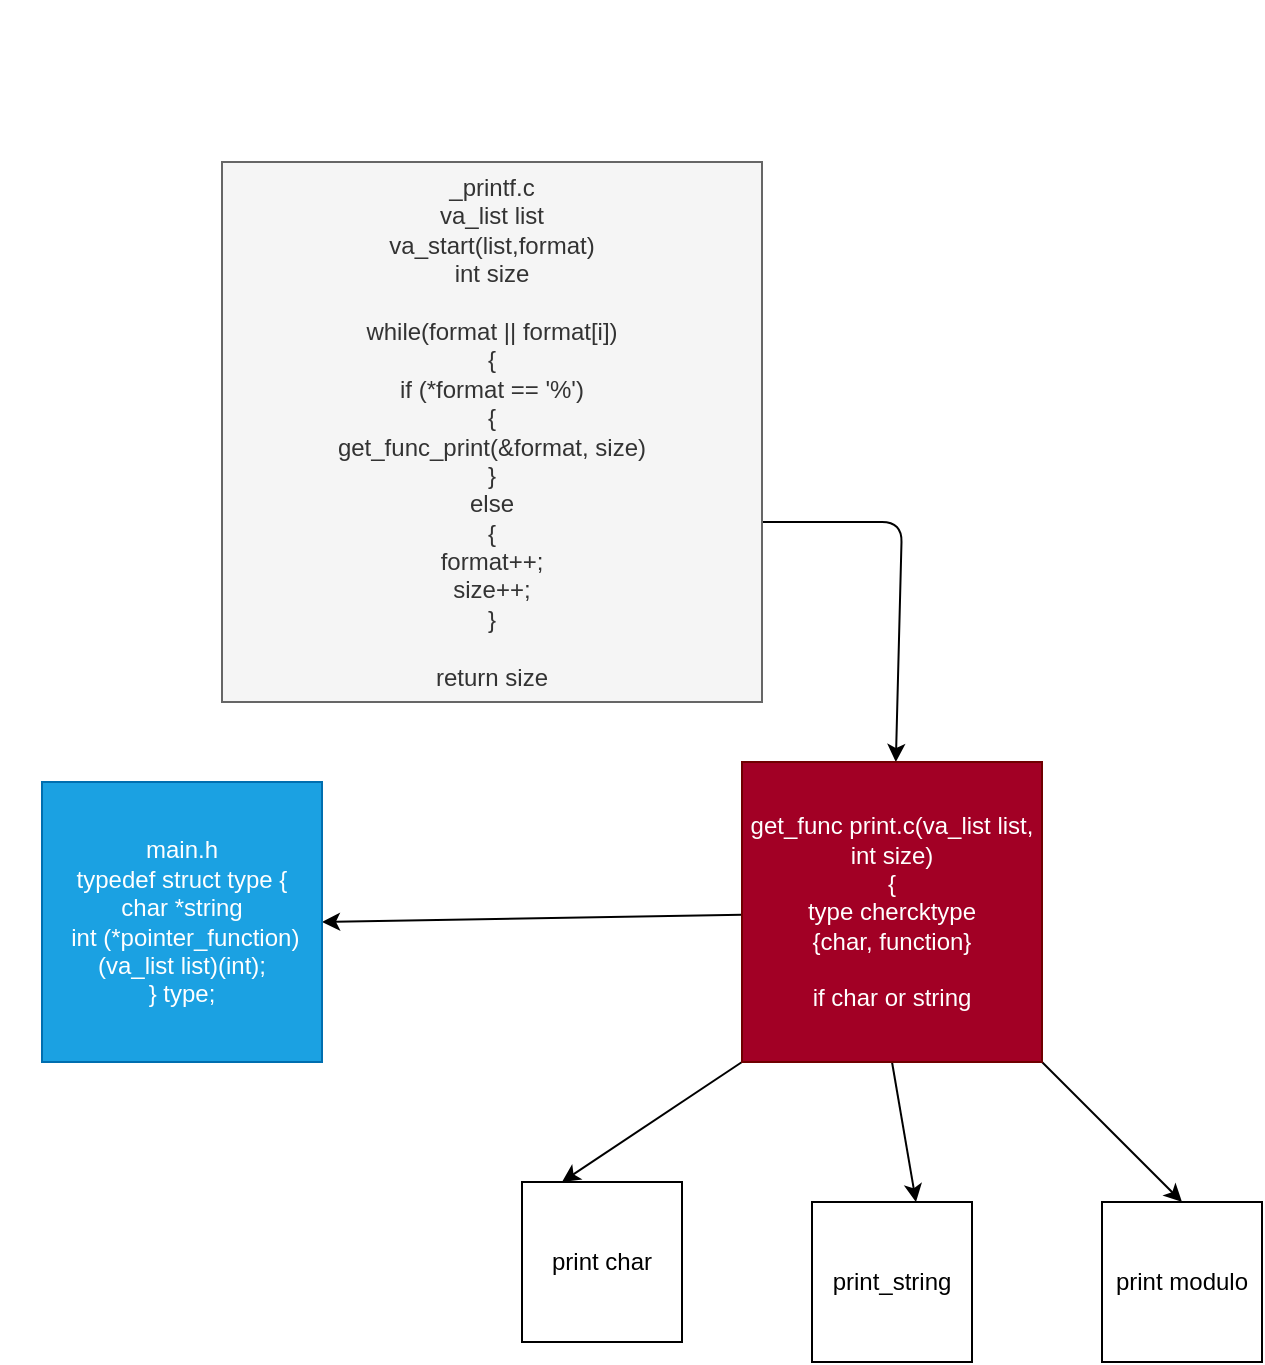 <mxfile>
    <diagram id="c_SrDpSlJFPQijHMXObG" name="Page-1">
        <mxGraphModel dx="1130" dy="447" grid="1" gridSize="10" guides="1" tooltips="1" connect="1" arrows="1" fold="1" page="1" pageScale="1" pageWidth="850" pageHeight="1100" math="0" shadow="0">
            <root>
                <mxCell id="0"/>
                <mxCell id="1" parent="0"/>
                <mxCell id="59" style="edgeStyle=none;html=1;" edge="1" parent="1" target="58">
                    <mxGeometry relative="1" as="geometry">
                        <mxPoint x="390" y="370" as="targetPoint"/>
                        <Array as="points">
                            <mxPoint x="390" y="260"/>
                            <mxPoint x="450" y="260"/>
                        </Array>
                        <mxPoint x="380" y="260" as="sourcePoint"/>
                    </mxGeometry>
                </mxCell>
                <mxCell id="2" value="_printf.c&lt;br&gt;va_list list&lt;br&gt;va_start(list,format)&lt;br&gt;int size&lt;br&gt;&lt;br&gt;while(format || format[i])&lt;br&gt;{&lt;br&gt;if (*format == '%')&lt;br&gt;{&lt;br&gt;get_func_print(&amp;amp;format, size)&lt;br&gt;}&lt;br&gt;else&lt;br&gt;{&lt;br&gt;format++;&lt;br&gt;size++;&lt;br&gt;}&lt;br&gt;&lt;br&gt;return size" style="whiteSpace=wrap;html=1;aspect=fixed;fillColor=#f5f5f5;fontColor=#333333;strokeColor=#666666;" parent="1" vertex="1">
                    <mxGeometry x="110" y="80" width="270" height="270" as="geometry"/>
                </mxCell>
                <mxCell id="13" value="" style="whiteSpace=wrap;html=1;aspect=fixed;" parent="1" vertex="1">
                    <mxGeometry height="10" as="geometry"/>
                </mxCell>
                <mxCell id="61" style="edgeStyle=none;html=1;entryX=1;entryY=0.5;entryDx=0;entryDy=0;" edge="1" parent="1" source="58" target="62">
                    <mxGeometry relative="1" as="geometry">
                        <mxPoint x="210" y="455" as="targetPoint"/>
                    </mxGeometry>
                </mxCell>
                <mxCell id="67" style="edgeStyle=none;html=1;exitX=0;exitY=1;exitDx=0;exitDy=0;entryX=0.25;entryY=0;entryDx=0;entryDy=0;" edge="1" parent="1" source="58" target="65">
                    <mxGeometry relative="1" as="geometry"/>
                </mxCell>
                <mxCell id="68" style="edgeStyle=none;html=1;exitX=0.5;exitY=1;exitDx=0;exitDy=0;entryX=0.65;entryY=0;entryDx=0;entryDy=0;entryPerimeter=0;" edge="1" parent="1" source="58" target="66">
                    <mxGeometry relative="1" as="geometry"/>
                </mxCell>
                <mxCell id="71" style="edgeStyle=none;html=1;exitX=1;exitY=1;exitDx=0;exitDy=0;entryX=0.5;entryY=0;entryDx=0;entryDy=0;" edge="1" parent="1" source="58" target="70">
                    <mxGeometry relative="1" as="geometry"/>
                </mxCell>
                <mxCell id="58" value="get_func print.c(va_list list, int size)&lt;br&gt;{&lt;br&gt;type chercktype&lt;br&gt;{char, function}&lt;br&gt;&lt;br&gt;if char or string" style="whiteSpace=wrap;html=1;aspect=fixed;fillColor=#a20025;fontColor=#ffffff;strokeColor=#6F0000;" vertex="1" parent="1">
                    <mxGeometry x="370" y="380" width="150" height="150" as="geometry"/>
                </mxCell>
                <mxCell id="62" value="main.h&lt;br&gt;typedef struct type {&lt;br&gt;char *string&lt;br&gt;&amp;nbsp;int (*pointer_function)(va_list list)(int);&lt;br&gt;} type;" style="whiteSpace=wrap;html=1;aspect=fixed;fillColor=#1ba1e2;fontColor=#ffffff;strokeColor=#006EAF;" vertex="1" parent="1">
                    <mxGeometry x="20" y="390" width="140" height="140" as="geometry"/>
                </mxCell>
                <mxCell id="65" value="print char" style="whiteSpace=wrap;html=1;aspect=fixed;" vertex="1" parent="1">
                    <mxGeometry x="260" y="590" width="80" height="80" as="geometry"/>
                </mxCell>
                <mxCell id="66" value="print_string" style="whiteSpace=wrap;html=1;aspect=fixed;" vertex="1" parent="1">
                    <mxGeometry x="405" y="600" width="80" height="80" as="geometry"/>
                </mxCell>
                <mxCell id="70" value="print modulo" style="whiteSpace=wrap;html=1;aspect=fixed;" vertex="1" parent="1">
                    <mxGeometry x="550" y="600" width="80" height="80" as="geometry"/>
                </mxCell>
            </root>
        </mxGraphModel>
    </diagram>
</mxfile>
